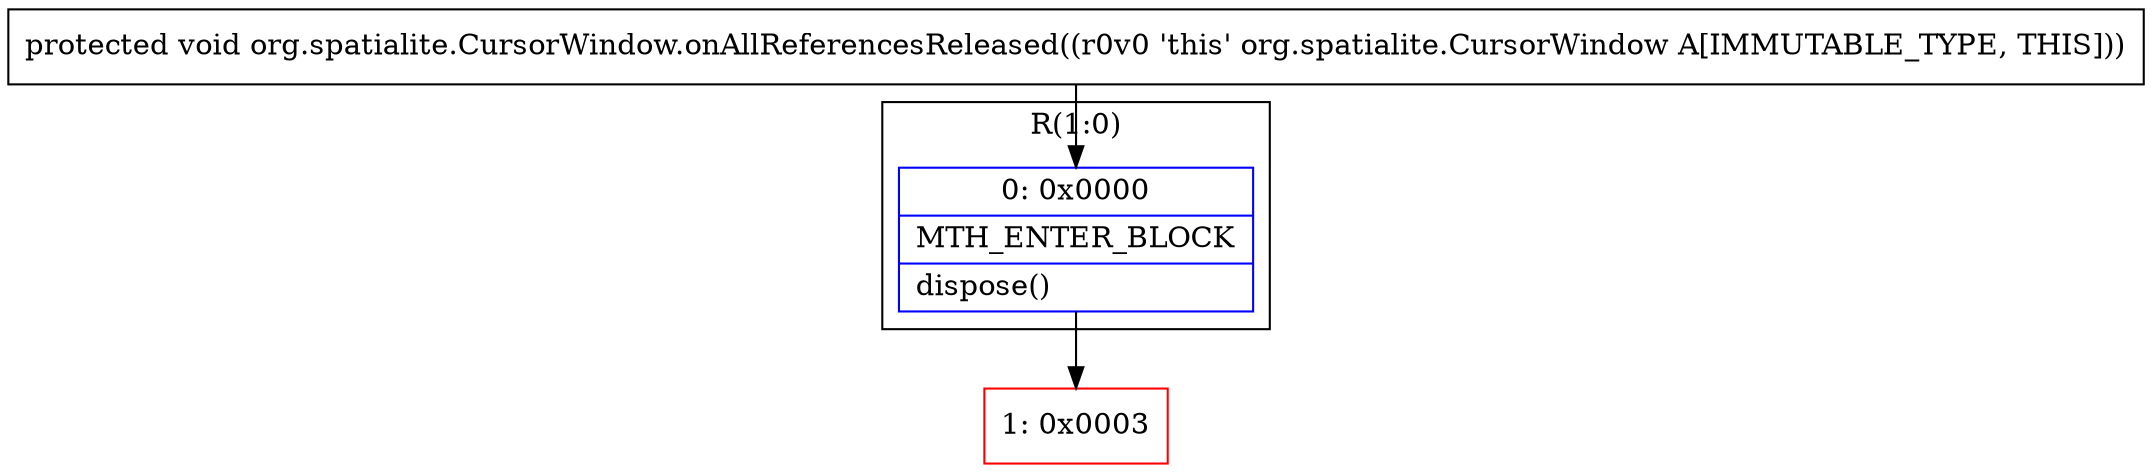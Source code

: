 digraph "CFG fororg.spatialite.CursorWindow.onAllReferencesReleased()V" {
subgraph cluster_Region_835201150 {
label = "R(1:0)";
node [shape=record,color=blue];
Node_0 [shape=record,label="{0\:\ 0x0000|MTH_ENTER_BLOCK\l|dispose()\l}"];
}
Node_1 [shape=record,color=red,label="{1\:\ 0x0003}"];
MethodNode[shape=record,label="{protected void org.spatialite.CursorWindow.onAllReferencesReleased((r0v0 'this' org.spatialite.CursorWindow A[IMMUTABLE_TYPE, THIS])) }"];
MethodNode -> Node_0;
Node_0 -> Node_1;
}

